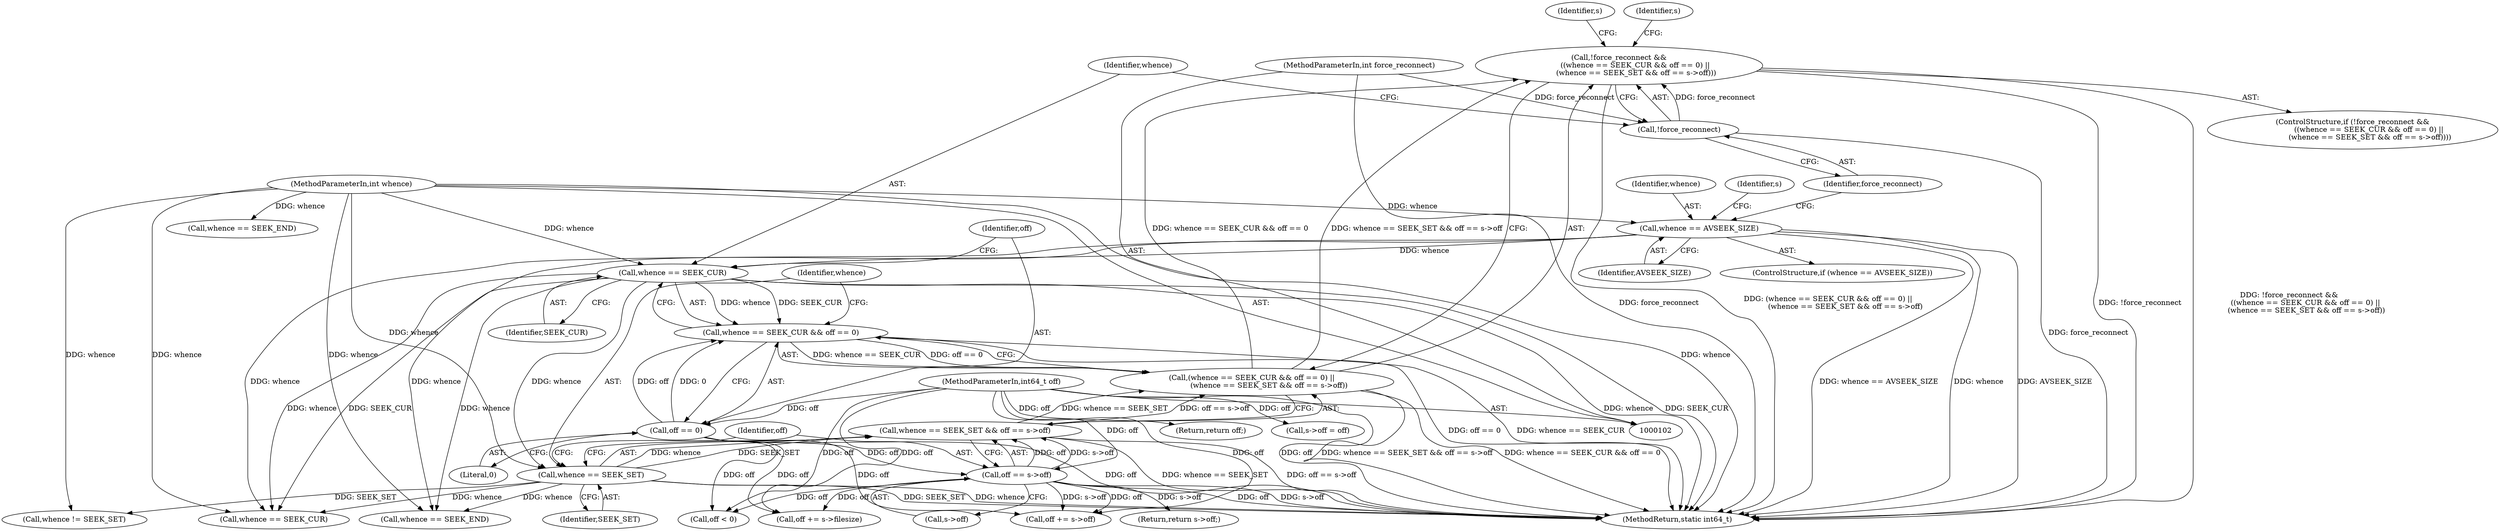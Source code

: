 digraph "0_FFmpeg_2a05c8f813de6f2278827734bf8102291e7484aa_5@API" {
"1000143" [label="(Call,!force_reconnect &&\n              ((whence == SEEK_CUR && off == 0) ||\n               (whence == SEEK_SET && off == s->off)))"];
"1000144" [label="(Call,!force_reconnect)"];
"1000106" [label="(MethodParameterIn,int force_reconnect)"];
"1000146" [label="(Call,(whence == SEEK_CUR && off == 0) ||\n               (whence == SEEK_SET && off == s->off))"];
"1000147" [label="(Call,whence == SEEK_CUR && off == 0)"];
"1000148" [label="(Call,whence == SEEK_CUR)"];
"1000134" [label="(Call,whence == AVSEEK_SIZE)"];
"1000105" [label="(MethodParameterIn,int whence)"];
"1000151" [label="(Call,off == 0)"];
"1000104" [label="(MethodParameterIn,int64_t off)"];
"1000154" [label="(Call,whence == SEEK_SET && off == s->off)"];
"1000155" [label="(Call,whence == SEEK_SET)"];
"1000158" [label="(Call,off == s->off)"];
"1000133" [label="(ControlStructure,if (whence == AVSEEK_SIZE))"];
"1000143" [label="(Call,!force_reconnect &&\n              ((whence == SEEK_CUR && off == 0) ||\n               (whence == SEEK_SET && off == s->off)))"];
"1000156" [label="(Identifier,whence)"];
"1000150" [label="(Identifier,SEEK_CUR)"];
"1000134" [label="(Call,whence == AVSEEK_SIZE)"];
"1000186" [label="(Call,off += s->off)"];
"1000210" [label="(Call,off < 0)"];
"1000203" [label="(Call,whence != SEEK_SET)"];
"1000152" [label="(Identifier,off)"];
"1000155" [label="(Call,whence == SEEK_SET)"];
"1000159" [label="(Identifier,off)"];
"1000142" [label="(ControlStructure,if (!force_reconnect &&\n              ((whence == SEEK_CUR && off == 0) ||\n               (whence == SEEK_SET && off == s->off))))"];
"1000105" [label="(MethodParameterIn,int whence)"];
"1000145" [label="(Identifier,force_reconnect)"];
"1000157" [label="(Identifier,SEEK_SET)"];
"1000183" [label="(Call,whence == SEEK_CUR)"];
"1000144" [label="(Call,!force_reconnect)"];
"1000176" [label="(Call,whence == SEEK_END)"];
"1000135" [label="(Identifier,whence)"];
"1000146" [label="(Call,(whence == SEEK_CUR && off == 0) ||\n               (whence == SEEK_SET && off == s->off))"];
"1000106" [label="(MethodParameterIn,int force_reconnect)"];
"1000306" [label="(MethodReturn,static int64_t)"];
"1000139" [label="(Identifier,s)"];
"1000158" [label="(Call,off == s->off)"];
"1000196" [label="(Call,off += s->filesize)"];
"1000148" [label="(Call,whence == SEEK_CUR)"];
"1000149" [label="(Identifier,whence)"];
"1000153" [label="(Literal,0)"];
"1000163" [label="(Return,return s->off;)"];
"1000304" [label="(Return,return off;)"];
"1000154" [label="(Call,whence == SEEK_SET && off == s->off)"];
"1000172" [label="(Identifier,s)"];
"1000216" [label="(Call,s->off = off)"];
"1000147" [label="(Call,whence == SEEK_CUR && off == 0)"];
"1000160" [label="(Call,s->off)"];
"1000193" [label="(Call,whence == SEEK_END)"];
"1000104" [label="(MethodParameterIn,int64_t off)"];
"1000151" [label="(Call,off == 0)"];
"1000165" [label="(Identifier,s)"];
"1000136" [label="(Identifier,AVSEEK_SIZE)"];
"1000143" -> "1000142"  [label="AST: "];
"1000143" -> "1000144"  [label="CFG: "];
"1000143" -> "1000146"  [label="CFG: "];
"1000144" -> "1000143"  [label="AST: "];
"1000146" -> "1000143"  [label="AST: "];
"1000165" -> "1000143"  [label="CFG: "];
"1000172" -> "1000143"  [label="CFG: "];
"1000143" -> "1000306"  [label="DDG: !force_reconnect"];
"1000143" -> "1000306"  [label="DDG: !force_reconnect &&\n              ((whence == SEEK_CUR && off == 0) ||\n               (whence == SEEK_SET && off == s->off))"];
"1000143" -> "1000306"  [label="DDG: (whence == SEEK_CUR && off == 0) ||\n               (whence == SEEK_SET && off == s->off)"];
"1000144" -> "1000143"  [label="DDG: force_reconnect"];
"1000146" -> "1000143"  [label="DDG: whence == SEEK_CUR && off == 0"];
"1000146" -> "1000143"  [label="DDG: whence == SEEK_SET && off == s->off"];
"1000144" -> "1000145"  [label="CFG: "];
"1000145" -> "1000144"  [label="AST: "];
"1000149" -> "1000144"  [label="CFG: "];
"1000144" -> "1000306"  [label="DDG: force_reconnect"];
"1000106" -> "1000144"  [label="DDG: force_reconnect"];
"1000106" -> "1000102"  [label="AST: "];
"1000106" -> "1000306"  [label="DDG: force_reconnect"];
"1000146" -> "1000147"  [label="CFG: "];
"1000146" -> "1000154"  [label="CFG: "];
"1000147" -> "1000146"  [label="AST: "];
"1000154" -> "1000146"  [label="AST: "];
"1000146" -> "1000306"  [label="DDG: whence == SEEK_SET && off == s->off"];
"1000146" -> "1000306"  [label="DDG: whence == SEEK_CUR && off == 0"];
"1000147" -> "1000146"  [label="DDG: whence == SEEK_CUR"];
"1000147" -> "1000146"  [label="DDG: off == 0"];
"1000154" -> "1000146"  [label="DDG: whence == SEEK_SET"];
"1000154" -> "1000146"  [label="DDG: off == s->off"];
"1000147" -> "1000148"  [label="CFG: "];
"1000147" -> "1000151"  [label="CFG: "];
"1000148" -> "1000147"  [label="AST: "];
"1000151" -> "1000147"  [label="AST: "];
"1000156" -> "1000147"  [label="CFG: "];
"1000147" -> "1000306"  [label="DDG: off == 0"];
"1000147" -> "1000306"  [label="DDG: whence == SEEK_CUR"];
"1000148" -> "1000147"  [label="DDG: whence"];
"1000148" -> "1000147"  [label="DDG: SEEK_CUR"];
"1000151" -> "1000147"  [label="DDG: off"];
"1000151" -> "1000147"  [label="DDG: 0"];
"1000148" -> "1000150"  [label="CFG: "];
"1000149" -> "1000148"  [label="AST: "];
"1000150" -> "1000148"  [label="AST: "];
"1000152" -> "1000148"  [label="CFG: "];
"1000148" -> "1000306"  [label="DDG: whence"];
"1000148" -> "1000306"  [label="DDG: SEEK_CUR"];
"1000134" -> "1000148"  [label="DDG: whence"];
"1000105" -> "1000148"  [label="DDG: whence"];
"1000148" -> "1000155"  [label="DDG: whence"];
"1000148" -> "1000176"  [label="DDG: whence"];
"1000148" -> "1000183"  [label="DDG: whence"];
"1000148" -> "1000183"  [label="DDG: SEEK_CUR"];
"1000134" -> "1000133"  [label="AST: "];
"1000134" -> "1000136"  [label="CFG: "];
"1000135" -> "1000134"  [label="AST: "];
"1000136" -> "1000134"  [label="AST: "];
"1000139" -> "1000134"  [label="CFG: "];
"1000145" -> "1000134"  [label="CFG: "];
"1000134" -> "1000306"  [label="DDG: whence == AVSEEK_SIZE"];
"1000134" -> "1000306"  [label="DDG: whence"];
"1000134" -> "1000306"  [label="DDG: AVSEEK_SIZE"];
"1000105" -> "1000134"  [label="DDG: whence"];
"1000134" -> "1000176"  [label="DDG: whence"];
"1000134" -> "1000183"  [label="DDG: whence"];
"1000105" -> "1000102"  [label="AST: "];
"1000105" -> "1000306"  [label="DDG: whence"];
"1000105" -> "1000155"  [label="DDG: whence"];
"1000105" -> "1000176"  [label="DDG: whence"];
"1000105" -> "1000183"  [label="DDG: whence"];
"1000105" -> "1000193"  [label="DDG: whence"];
"1000105" -> "1000203"  [label="DDG: whence"];
"1000151" -> "1000153"  [label="CFG: "];
"1000152" -> "1000151"  [label="AST: "];
"1000153" -> "1000151"  [label="AST: "];
"1000151" -> "1000306"  [label="DDG: off"];
"1000104" -> "1000151"  [label="DDG: off"];
"1000151" -> "1000158"  [label="DDG: off"];
"1000151" -> "1000186"  [label="DDG: off"];
"1000151" -> "1000196"  [label="DDG: off"];
"1000151" -> "1000210"  [label="DDG: off"];
"1000104" -> "1000102"  [label="AST: "];
"1000104" -> "1000306"  [label="DDG: off"];
"1000104" -> "1000158"  [label="DDG: off"];
"1000104" -> "1000186"  [label="DDG: off"];
"1000104" -> "1000196"  [label="DDG: off"];
"1000104" -> "1000210"  [label="DDG: off"];
"1000104" -> "1000216"  [label="DDG: off"];
"1000104" -> "1000304"  [label="DDG: off"];
"1000154" -> "1000155"  [label="CFG: "];
"1000154" -> "1000158"  [label="CFG: "];
"1000155" -> "1000154"  [label="AST: "];
"1000158" -> "1000154"  [label="AST: "];
"1000154" -> "1000306"  [label="DDG: whence == SEEK_SET"];
"1000154" -> "1000306"  [label="DDG: off == s->off"];
"1000155" -> "1000154"  [label="DDG: whence"];
"1000155" -> "1000154"  [label="DDG: SEEK_SET"];
"1000158" -> "1000154"  [label="DDG: off"];
"1000158" -> "1000154"  [label="DDG: s->off"];
"1000155" -> "1000157"  [label="CFG: "];
"1000156" -> "1000155"  [label="AST: "];
"1000157" -> "1000155"  [label="AST: "];
"1000159" -> "1000155"  [label="CFG: "];
"1000155" -> "1000306"  [label="DDG: SEEK_SET"];
"1000155" -> "1000306"  [label="DDG: whence"];
"1000155" -> "1000176"  [label="DDG: whence"];
"1000155" -> "1000183"  [label="DDG: whence"];
"1000155" -> "1000203"  [label="DDG: SEEK_SET"];
"1000158" -> "1000160"  [label="CFG: "];
"1000159" -> "1000158"  [label="AST: "];
"1000160" -> "1000158"  [label="AST: "];
"1000158" -> "1000306"  [label="DDG: off"];
"1000158" -> "1000306"  [label="DDG: s->off"];
"1000158" -> "1000163"  [label="DDG: s->off"];
"1000158" -> "1000186"  [label="DDG: s->off"];
"1000158" -> "1000186"  [label="DDG: off"];
"1000158" -> "1000196"  [label="DDG: off"];
"1000158" -> "1000210"  [label="DDG: off"];
}
